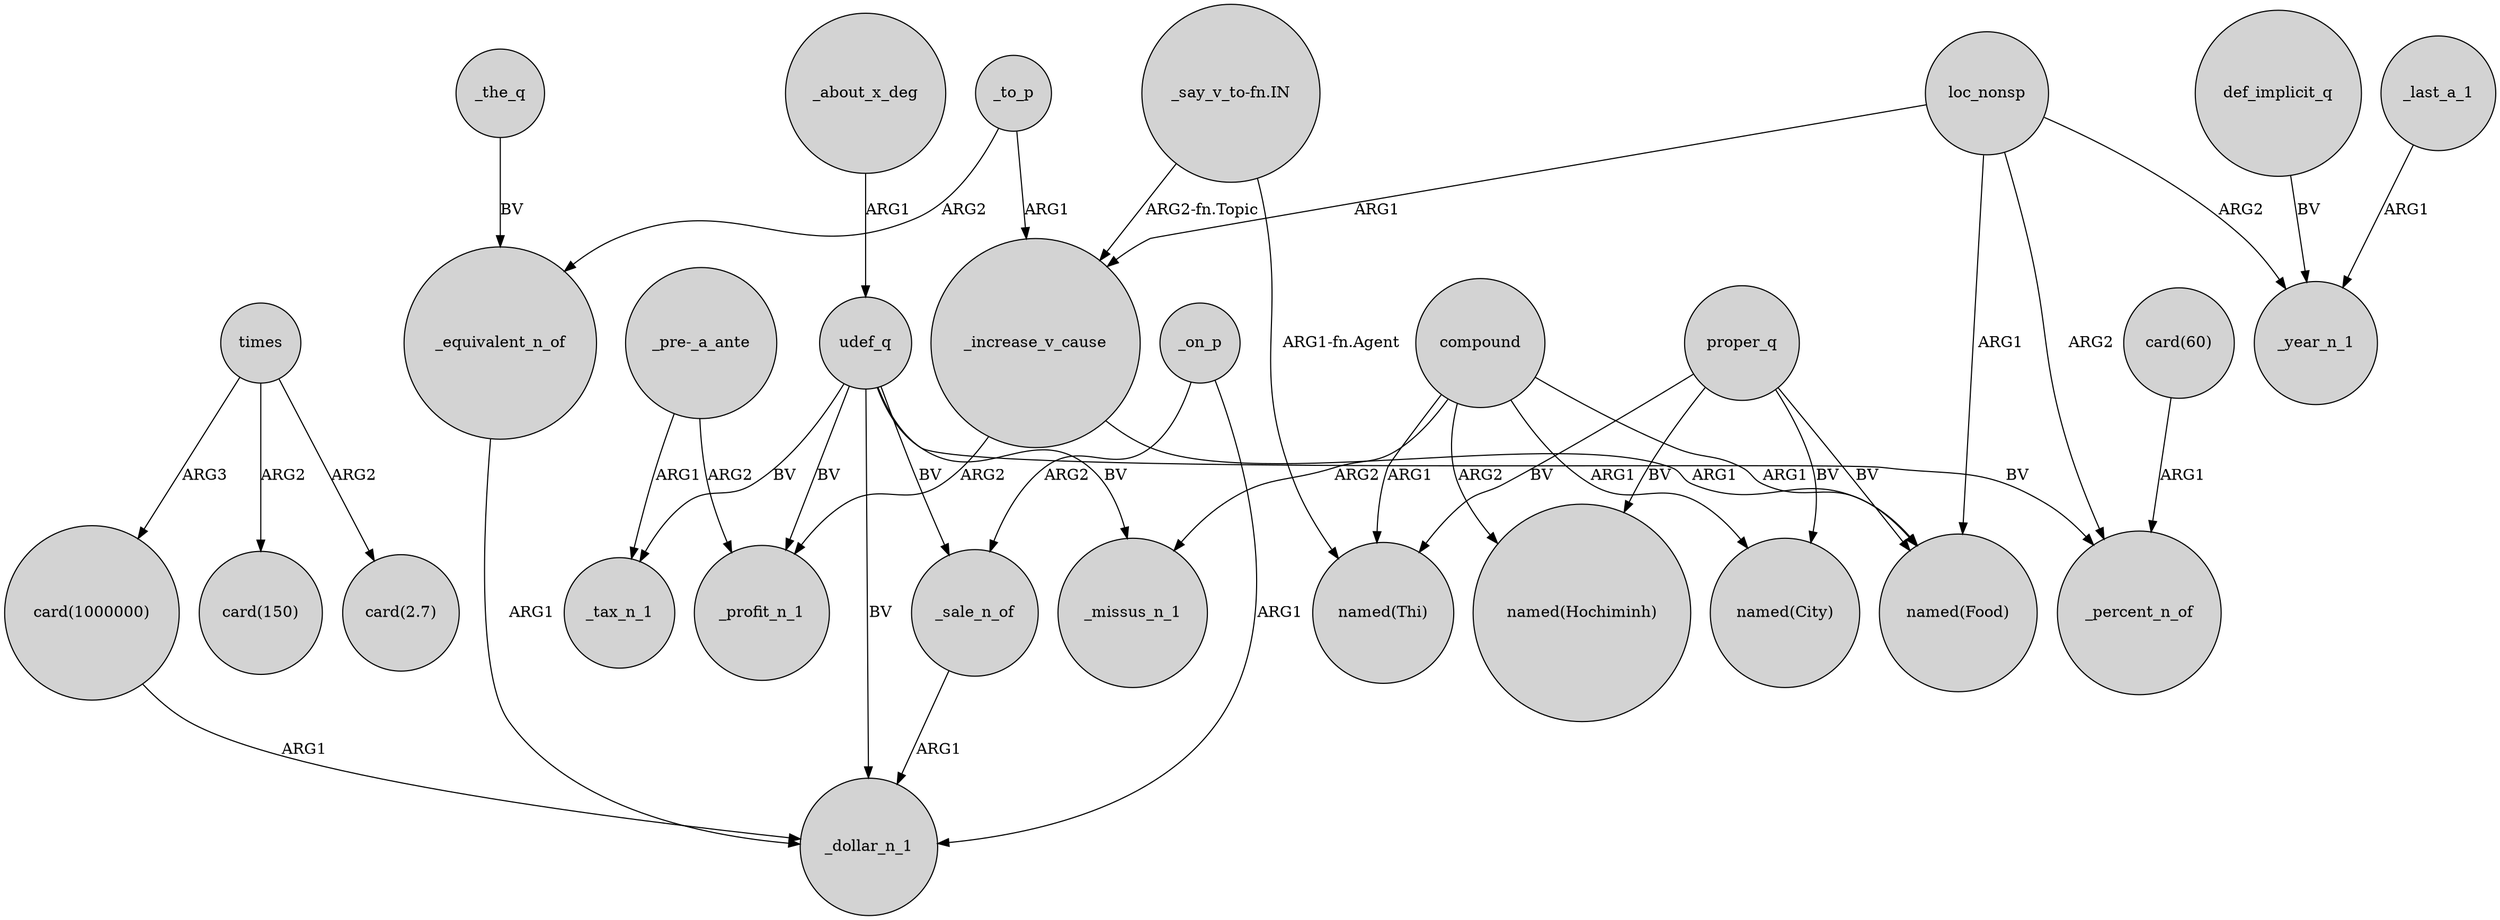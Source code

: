 digraph {
	node [shape=circle style=filled]
	compound -> "named(Food)" [label=ARG1]
	"card(1000000)" -> _dollar_n_1 [label=ARG1]
	def_implicit_q -> _year_n_1 [label=BV]
	"card(60)" -> _percent_n_of [label=ARG1]
	_to_p -> _increase_v_cause [label=ARG1]
	loc_nonsp -> "named(Food)" [label=ARG1]
	loc_nonsp -> _increase_v_cause [label=ARG1]
	_on_p -> _dollar_n_1 [label=ARG1]
	"_say_v_to-fn.IN" -> _increase_v_cause [label="ARG2-fn.Topic"]
	compound -> _missus_n_1 [label=ARG2]
	proper_q -> "named(Food)" [label=BV]
	"_pre-_a_ante" -> _tax_n_1 [label=ARG1]
	proper_q -> "named(Thi)" [label=BV]
	udef_q -> _missus_n_1 [label=BV]
	_about_x_deg -> udef_q [label=ARG1]
	_increase_v_cause -> "named(Food)" [label=ARG1]
	times -> "card(150)" [label=ARG2]
	_to_p -> _equivalent_n_of [label=ARG2]
	udef_q -> _tax_n_1 [label=BV]
	compound -> "named(Thi)" [label=ARG1]
	times -> "card(2.7)" [label=ARG2]
	times -> "card(1000000)" [label=ARG3]
	proper_q -> "named(Hochiminh)" [label=BV]
	loc_nonsp -> _percent_n_of [label=ARG2]
	proper_q -> "named(City)" [label=BV]
	loc_nonsp -> _year_n_1 [label=ARG2]
	_last_a_1 -> _year_n_1 [label=ARG1]
	_on_p -> _sale_n_of [label=ARG2]
	compound -> "named(Hochiminh)" [label=ARG2]
	"_say_v_to-fn.IN" -> "named(Thi)" [label="ARG1-fn.Agent"]
	udef_q -> _sale_n_of [label=BV]
	_equivalent_n_of -> _dollar_n_1 [label=ARG1]
	udef_q -> _profit_n_1 [label=BV]
	udef_q -> _percent_n_of [label=BV]
	_increase_v_cause -> _profit_n_1 [label=ARG2]
	_the_q -> _equivalent_n_of [label=BV]
	"_pre-_a_ante" -> _profit_n_1 [label=ARG2]
	udef_q -> _dollar_n_1 [label=BV]
	compound -> "named(City)" [label=ARG1]
	_sale_n_of -> _dollar_n_1 [label=ARG1]
}
